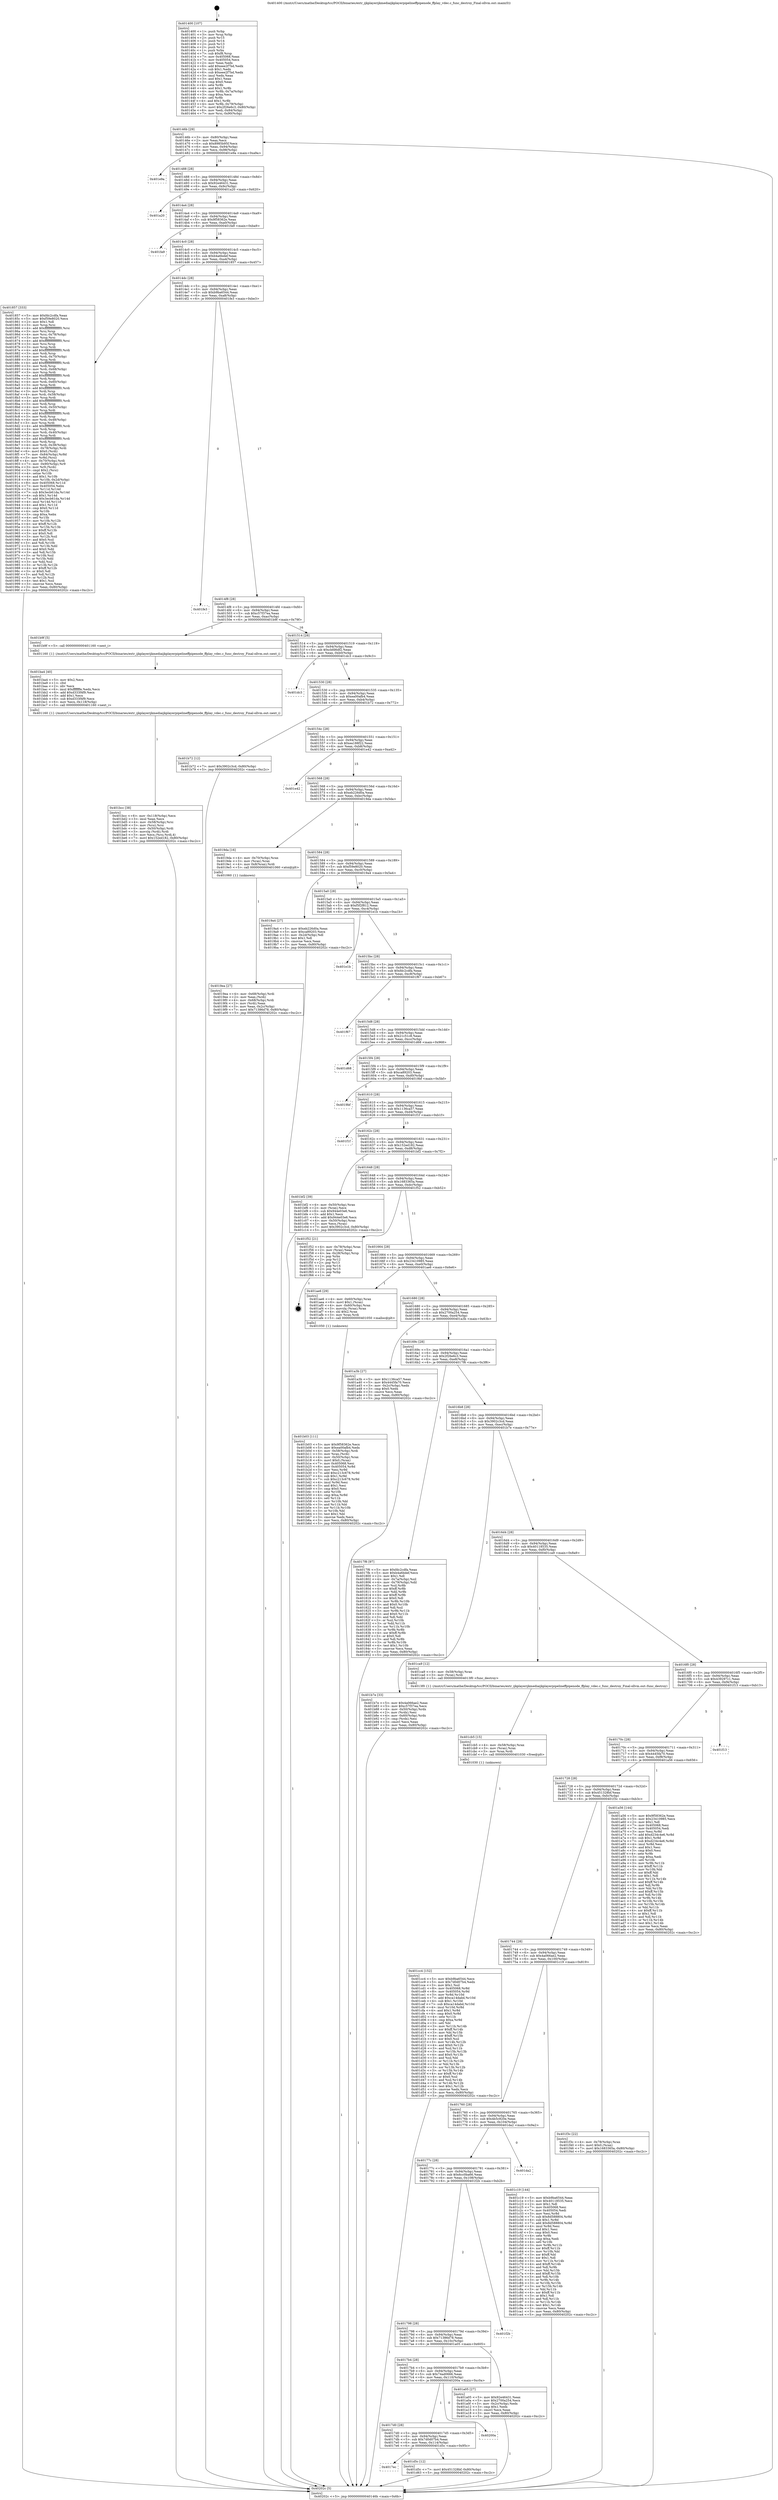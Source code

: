 digraph "0x401400" {
  label = "0x401400 (/mnt/c/Users/mathe/Desktop/tcc/POCII/binaries/extr_ijkplayerijkmediaijkplayerpipelineffpipenode_ffplay_vdec.c_func_destroy_Final-ollvm.out::main(0))"
  labelloc = "t"
  node[shape=record]

  Entry [label="",width=0.3,height=0.3,shape=circle,fillcolor=black,style=filled]
  "0x40146b" [label="{
     0x40146b [29]\l
     | [instrs]\l
     &nbsp;&nbsp;0x40146b \<+3\>: mov -0x80(%rbp),%eax\l
     &nbsp;&nbsp;0x40146e \<+2\>: mov %eax,%ecx\l
     &nbsp;&nbsp;0x401470 \<+6\>: sub $0x8985b95f,%ecx\l
     &nbsp;&nbsp;0x401476 \<+6\>: mov %eax,-0x94(%rbp)\l
     &nbsp;&nbsp;0x40147c \<+6\>: mov %ecx,-0x98(%rbp)\l
     &nbsp;&nbsp;0x401482 \<+6\>: je 0000000000401e9a \<main+0xa9a\>\l
  }"]
  "0x401e9a" [label="{
     0x401e9a\l
  }", style=dashed]
  "0x401488" [label="{
     0x401488 [28]\l
     | [instrs]\l
     &nbsp;&nbsp;0x401488 \<+5\>: jmp 000000000040148d \<main+0x8d\>\l
     &nbsp;&nbsp;0x40148d \<+6\>: mov -0x94(%rbp),%eax\l
     &nbsp;&nbsp;0x401493 \<+5\>: sub $0x92e46431,%eax\l
     &nbsp;&nbsp;0x401498 \<+6\>: mov %eax,-0x9c(%rbp)\l
     &nbsp;&nbsp;0x40149e \<+6\>: je 0000000000401a20 \<main+0x620\>\l
  }"]
  Exit [label="",width=0.3,height=0.3,shape=circle,fillcolor=black,style=filled,peripheries=2]
  "0x401a20" [label="{
     0x401a20\l
  }", style=dashed]
  "0x4014a4" [label="{
     0x4014a4 [28]\l
     | [instrs]\l
     &nbsp;&nbsp;0x4014a4 \<+5\>: jmp 00000000004014a9 \<main+0xa9\>\l
     &nbsp;&nbsp;0x4014a9 \<+6\>: mov -0x94(%rbp),%eax\l
     &nbsp;&nbsp;0x4014af \<+5\>: sub $0x9f58362e,%eax\l
     &nbsp;&nbsp;0x4014b4 \<+6\>: mov %eax,-0xa0(%rbp)\l
     &nbsp;&nbsp;0x4014ba \<+6\>: je 0000000000401fa9 \<main+0xba9\>\l
  }"]
  "0x4017ec" [label="{
     0x4017ec\l
  }", style=dashed]
  "0x401fa9" [label="{
     0x401fa9\l
  }", style=dashed]
  "0x4014c0" [label="{
     0x4014c0 [28]\l
     | [instrs]\l
     &nbsp;&nbsp;0x4014c0 \<+5\>: jmp 00000000004014c5 \<main+0xc5\>\l
     &nbsp;&nbsp;0x4014c5 \<+6\>: mov -0x94(%rbp),%eax\l
     &nbsp;&nbsp;0x4014cb \<+5\>: sub $0xb4a6bdef,%eax\l
     &nbsp;&nbsp;0x4014d0 \<+6\>: mov %eax,-0xa4(%rbp)\l
     &nbsp;&nbsp;0x4014d6 \<+6\>: je 0000000000401857 \<main+0x457\>\l
  }"]
  "0x401d5c" [label="{
     0x401d5c [12]\l
     | [instrs]\l
     &nbsp;&nbsp;0x401d5c \<+7\>: movl $0x451328bf,-0x80(%rbp)\l
     &nbsp;&nbsp;0x401d63 \<+5\>: jmp 000000000040202c \<main+0xc2c\>\l
  }"]
  "0x401857" [label="{
     0x401857 [333]\l
     | [instrs]\l
     &nbsp;&nbsp;0x401857 \<+5\>: mov $0xfdc2cdfa,%eax\l
     &nbsp;&nbsp;0x40185c \<+5\>: mov $0xf59e8020,%ecx\l
     &nbsp;&nbsp;0x401861 \<+2\>: mov $0x1,%dl\l
     &nbsp;&nbsp;0x401863 \<+3\>: mov %rsp,%rsi\l
     &nbsp;&nbsp;0x401866 \<+4\>: add $0xfffffffffffffff0,%rsi\l
     &nbsp;&nbsp;0x40186a \<+3\>: mov %rsi,%rsp\l
     &nbsp;&nbsp;0x40186d \<+4\>: mov %rsi,-0x78(%rbp)\l
     &nbsp;&nbsp;0x401871 \<+3\>: mov %rsp,%rsi\l
     &nbsp;&nbsp;0x401874 \<+4\>: add $0xfffffffffffffff0,%rsi\l
     &nbsp;&nbsp;0x401878 \<+3\>: mov %rsi,%rsp\l
     &nbsp;&nbsp;0x40187b \<+3\>: mov %rsp,%rdi\l
     &nbsp;&nbsp;0x40187e \<+4\>: add $0xfffffffffffffff0,%rdi\l
     &nbsp;&nbsp;0x401882 \<+3\>: mov %rdi,%rsp\l
     &nbsp;&nbsp;0x401885 \<+4\>: mov %rdi,-0x70(%rbp)\l
     &nbsp;&nbsp;0x401889 \<+3\>: mov %rsp,%rdi\l
     &nbsp;&nbsp;0x40188c \<+4\>: add $0xfffffffffffffff0,%rdi\l
     &nbsp;&nbsp;0x401890 \<+3\>: mov %rdi,%rsp\l
     &nbsp;&nbsp;0x401893 \<+4\>: mov %rdi,-0x68(%rbp)\l
     &nbsp;&nbsp;0x401897 \<+3\>: mov %rsp,%rdi\l
     &nbsp;&nbsp;0x40189a \<+4\>: add $0xfffffffffffffff0,%rdi\l
     &nbsp;&nbsp;0x40189e \<+3\>: mov %rdi,%rsp\l
     &nbsp;&nbsp;0x4018a1 \<+4\>: mov %rdi,-0x60(%rbp)\l
     &nbsp;&nbsp;0x4018a5 \<+3\>: mov %rsp,%rdi\l
     &nbsp;&nbsp;0x4018a8 \<+4\>: add $0xfffffffffffffff0,%rdi\l
     &nbsp;&nbsp;0x4018ac \<+3\>: mov %rdi,%rsp\l
     &nbsp;&nbsp;0x4018af \<+4\>: mov %rdi,-0x58(%rbp)\l
     &nbsp;&nbsp;0x4018b3 \<+3\>: mov %rsp,%rdi\l
     &nbsp;&nbsp;0x4018b6 \<+4\>: add $0xfffffffffffffff0,%rdi\l
     &nbsp;&nbsp;0x4018ba \<+3\>: mov %rdi,%rsp\l
     &nbsp;&nbsp;0x4018bd \<+4\>: mov %rdi,-0x50(%rbp)\l
     &nbsp;&nbsp;0x4018c1 \<+3\>: mov %rsp,%rdi\l
     &nbsp;&nbsp;0x4018c4 \<+4\>: add $0xfffffffffffffff0,%rdi\l
     &nbsp;&nbsp;0x4018c8 \<+3\>: mov %rdi,%rsp\l
     &nbsp;&nbsp;0x4018cb \<+4\>: mov %rdi,-0x48(%rbp)\l
     &nbsp;&nbsp;0x4018cf \<+3\>: mov %rsp,%rdi\l
     &nbsp;&nbsp;0x4018d2 \<+4\>: add $0xfffffffffffffff0,%rdi\l
     &nbsp;&nbsp;0x4018d6 \<+3\>: mov %rdi,%rsp\l
     &nbsp;&nbsp;0x4018d9 \<+4\>: mov %rdi,-0x40(%rbp)\l
     &nbsp;&nbsp;0x4018dd \<+3\>: mov %rsp,%rdi\l
     &nbsp;&nbsp;0x4018e0 \<+4\>: add $0xfffffffffffffff0,%rdi\l
     &nbsp;&nbsp;0x4018e4 \<+3\>: mov %rdi,%rsp\l
     &nbsp;&nbsp;0x4018e7 \<+4\>: mov %rdi,-0x38(%rbp)\l
     &nbsp;&nbsp;0x4018eb \<+4\>: mov -0x78(%rbp),%rdi\l
     &nbsp;&nbsp;0x4018ef \<+6\>: movl $0x0,(%rdi)\l
     &nbsp;&nbsp;0x4018f5 \<+7\>: mov -0x84(%rbp),%r8d\l
     &nbsp;&nbsp;0x4018fc \<+3\>: mov %r8d,(%rsi)\l
     &nbsp;&nbsp;0x4018ff \<+4\>: mov -0x70(%rbp),%rdi\l
     &nbsp;&nbsp;0x401903 \<+7\>: mov -0x90(%rbp),%r9\l
     &nbsp;&nbsp;0x40190a \<+3\>: mov %r9,(%rdi)\l
     &nbsp;&nbsp;0x40190d \<+3\>: cmpl $0x2,(%rsi)\l
     &nbsp;&nbsp;0x401910 \<+4\>: setne %r10b\l
     &nbsp;&nbsp;0x401914 \<+4\>: and $0x1,%r10b\l
     &nbsp;&nbsp;0x401918 \<+4\>: mov %r10b,-0x2d(%rbp)\l
     &nbsp;&nbsp;0x40191c \<+8\>: mov 0x405068,%r11d\l
     &nbsp;&nbsp;0x401924 \<+7\>: mov 0x405054,%ebx\l
     &nbsp;&nbsp;0x40192b \<+3\>: mov %r11d,%r14d\l
     &nbsp;&nbsp;0x40192e \<+7\>: sub $0x3ecb61da,%r14d\l
     &nbsp;&nbsp;0x401935 \<+4\>: sub $0x1,%r14d\l
     &nbsp;&nbsp;0x401939 \<+7\>: add $0x3ecb61da,%r14d\l
     &nbsp;&nbsp;0x401940 \<+4\>: imul %r14d,%r11d\l
     &nbsp;&nbsp;0x401944 \<+4\>: and $0x1,%r11d\l
     &nbsp;&nbsp;0x401948 \<+4\>: cmp $0x0,%r11d\l
     &nbsp;&nbsp;0x40194c \<+4\>: sete %r10b\l
     &nbsp;&nbsp;0x401950 \<+3\>: cmp $0xa,%ebx\l
     &nbsp;&nbsp;0x401953 \<+4\>: setl %r15b\l
     &nbsp;&nbsp;0x401957 \<+3\>: mov %r10b,%r12b\l
     &nbsp;&nbsp;0x40195a \<+4\>: xor $0xff,%r12b\l
     &nbsp;&nbsp;0x40195e \<+3\>: mov %r15b,%r13b\l
     &nbsp;&nbsp;0x401961 \<+4\>: xor $0xff,%r13b\l
     &nbsp;&nbsp;0x401965 \<+3\>: xor $0x0,%dl\l
     &nbsp;&nbsp;0x401968 \<+3\>: mov %r12b,%sil\l
     &nbsp;&nbsp;0x40196b \<+4\>: and $0x0,%sil\l
     &nbsp;&nbsp;0x40196f \<+3\>: and %dl,%r10b\l
     &nbsp;&nbsp;0x401972 \<+3\>: mov %r13b,%dil\l
     &nbsp;&nbsp;0x401975 \<+4\>: and $0x0,%dil\l
     &nbsp;&nbsp;0x401979 \<+3\>: and %dl,%r15b\l
     &nbsp;&nbsp;0x40197c \<+3\>: or %r10b,%sil\l
     &nbsp;&nbsp;0x40197f \<+3\>: or %r15b,%dil\l
     &nbsp;&nbsp;0x401982 \<+3\>: xor %dil,%sil\l
     &nbsp;&nbsp;0x401985 \<+3\>: or %r13b,%r12b\l
     &nbsp;&nbsp;0x401988 \<+4\>: xor $0xff,%r12b\l
     &nbsp;&nbsp;0x40198c \<+3\>: or $0x0,%dl\l
     &nbsp;&nbsp;0x40198f \<+3\>: and %dl,%r12b\l
     &nbsp;&nbsp;0x401992 \<+3\>: or %r12b,%sil\l
     &nbsp;&nbsp;0x401995 \<+4\>: test $0x1,%sil\l
     &nbsp;&nbsp;0x401999 \<+3\>: cmovne %ecx,%eax\l
     &nbsp;&nbsp;0x40199c \<+3\>: mov %eax,-0x80(%rbp)\l
     &nbsp;&nbsp;0x40199f \<+5\>: jmp 000000000040202c \<main+0xc2c\>\l
  }"]
  "0x4014dc" [label="{
     0x4014dc [28]\l
     | [instrs]\l
     &nbsp;&nbsp;0x4014dc \<+5\>: jmp 00000000004014e1 \<main+0xe1\>\l
     &nbsp;&nbsp;0x4014e1 \<+6\>: mov -0x94(%rbp),%eax\l
     &nbsp;&nbsp;0x4014e7 \<+5\>: sub $0xb9ba6544,%eax\l
     &nbsp;&nbsp;0x4014ec \<+6\>: mov %eax,-0xa8(%rbp)\l
     &nbsp;&nbsp;0x4014f2 \<+6\>: je 0000000000401fe3 \<main+0xbe3\>\l
  }"]
  "0x4017d0" [label="{
     0x4017d0 [28]\l
     | [instrs]\l
     &nbsp;&nbsp;0x4017d0 \<+5\>: jmp 00000000004017d5 \<main+0x3d5\>\l
     &nbsp;&nbsp;0x4017d5 \<+6\>: mov -0x94(%rbp),%eax\l
     &nbsp;&nbsp;0x4017db \<+5\>: sub $0x7d0d07b4,%eax\l
     &nbsp;&nbsp;0x4017e0 \<+6\>: mov %eax,-0x114(%rbp)\l
     &nbsp;&nbsp;0x4017e6 \<+6\>: je 0000000000401d5c \<main+0x95c\>\l
  }"]
  "0x401fe3" [label="{
     0x401fe3\l
  }", style=dashed]
  "0x4014f8" [label="{
     0x4014f8 [28]\l
     | [instrs]\l
     &nbsp;&nbsp;0x4014f8 \<+5\>: jmp 00000000004014fd \<main+0xfd\>\l
     &nbsp;&nbsp;0x4014fd \<+6\>: mov -0x94(%rbp),%eax\l
     &nbsp;&nbsp;0x401503 \<+5\>: sub $0xc57f37ea,%eax\l
     &nbsp;&nbsp;0x401508 \<+6\>: mov %eax,-0xac(%rbp)\l
     &nbsp;&nbsp;0x40150e \<+6\>: je 0000000000401b9f \<main+0x79f\>\l
  }"]
  "0x40200a" [label="{
     0x40200a\l
  }", style=dashed]
  "0x401b9f" [label="{
     0x401b9f [5]\l
     | [instrs]\l
     &nbsp;&nbsp;0x401b9f \<+5\>: call 0000000000401160 \<next_i\>\l
     | [calls]\l
     &nbsp;&nbsp;0x401160 \{1\} (/mnt/c/Users/mathe/Desktop/tcc/POCII/binaries/extr_ijkplayerijkmediaijkplayerpipelineffpipenode_ffplay_vdec.c_func_destroy_Final-ollvm.out::next_i)\l
  }"]
  "0x401514" [label="{
     0x401514 [28]\l
     | [instrs]\l
     &nbsp;&nbsp;0x401514 \<+5\>: jmp 0000000000401519 \<main+0x119\>\l
     &nbsp;&nbsp;0x401519 \<+6\>: mov -0x94(%rbp),%eax\l
     &nbsp;&nbsp;0x40151f \<+5\>: sub $0xcbfd6df2,%eax\l
     &nbsp;&nbsp;0x401524 \<+6\>: mov %eax,-0xb0(%rbp)\l
     &nbsp;&nbsp;0x40152a \<+6\>: je 0000000000401dc3 \<main+0x9c3\>\l
  }"]
  "0x401cc4" [label="{
     0x401cc4 [152]\l
     | [instrs]\l
     &nbsp;&nbsp;0x401cc4 \<+5\>: mov $0xb9ba6544,%ecx\l
     &nbsp;&nbsp;0x401cc9 \<+5\>: mov $0x7d0d07b4,%edx\l
     &nbsp;&nbsp;0x401cce \<+3\>: mov $0x1,%sil\l
     &nbsp;&nbsp;0x401cd1 \<+8\>: mov 0x405068,%r8d\l
     &nbsp;&nbsp;0x401cd9 \<+8\>: mov 0x405054,%r9d\l
     &nbsp;&nbsp;0x401ce1 \<+3\>: mov %r8d,%r10d\l
     &nbsp;&nbsp;0x401ce4 \<+7\>: add $0xca14dabd,%r10d\l
     &nbsp;&nbsp;0x401ceb \<+4\>: sub $0x1,%r10d\l
     &nbsp;&nbsp;0x401cef \<+7\>: sub $0xca14dabd,%r10d\l
     &nbsp;&nbsp;0x401cf6 \<+4\>: imul %r10d,%r8d\l
     &nbsp;&nbsp;0x401cfa \<+4\>: and $0x1,%r8d\l
     &nbsp;&nbsp;0x401cfe \<+4\>: cmp $0x0,%r8d\l
     &nbsp;&nbsp;0x401d02 \<+4\>: sete %r11b\l
     &nbsp;&nbsp;0x401d06 \<+4\>: cmp $0xa,%r9d\l
     &nbsp;&nbsp;0x401d0a \<+3\>: setl %bl\l
     &nbsp;&nbsp;0x401d0d \<+3\>: mov %r11b,%r14b\l
     &nbsp;&nbsp;0x401d10 \<+4\>: xor $0xff,%r14b\l
     &nbsp;&nbsp;0x401d14 \<+3\>: mov %bl,%r15b\l
     &nbsp;&nbsp;0x401d17 \<+4\>: xor $0xff,%r15b\l
     &nbsp;&nbsp;0x401d1b \<+4\>: xor $0x0,%sil\l
     &nbsp;&nbsp;0x401d1f \<+3\>: mov %r14b,%r12b\l
     &nbsp;&nbsp;0x401d22 \<+4\>: and $0x0,%r12b\l
     &nbsp;&nbsp;0x401d26 \<+3\>: and %sil,%r11b\l
     &nbsp;&nbsp;0x401d29 \<+3\>: mov %r15b,%r13b\l
     &nbsp;&nbsp;0x401d2c \<+4\>: and $0x0,%r13b\l
     &nbsp;&nbsp;0x401d30 \<+3\>: and %sil,%bl\l
     &nbsp;&nbsp;0x401d33 \<+3\>: or %r11b,%r12b\l
     &nbsp;&nbsp;0x401d36 \<+3\>: or %bl,%r13b\l
     &nbsp;&nbsp;0x401d39 \<+3\>: xor %r13b,%r12b\l
     &nbsp;&nbsp;0x401d3c \<+3\>: or %r15b,%r14b\l
     &nbsp;&nbsp;0x401d3f \<+4\>: xor $0xff,%r14b\l
     &nbsp;&nbsp;0x401d43 \<+4\>: or $0x0,%sil\l
     &nbsp;&nbsp;0x401d47 \<+3\>: and %sil,%r14b\l
     &nbsp;&nbsp;0x401d4a \<+3\>: or %r14b,%r12b\l
     &nbsp;&nbsp;0x401d4d \<+4\>: test $0x1,%r12b\l
     &nbsp;&nbsp;0x401d51 \<+3\>: cmovne %edx,%ecx\l
     &nbsp;&nbsp;0x401d54 \<+3\>: mov %ecx,-0x80(%rbp)\l
     &nbsp;&nbsp;0x401d57 \<+5\>: jmp 000000000040202c \<main+0xc2c\>\l
  }"]
  "0x401dc3" [label="{
     0x401dc3\l
  }", style=dashed]
  "0x401530" [label="{
     0x401530 [28]\l
     | [instrs]\l
     &nbsp;&nbsp;0x401530 \<+5\>: jmp 0000000000401535 \<main+0x135\>\l
     &nbsp;&nbsp;0x401535 \<+6\>: mov -0x94(%rbp),%eax\l
     &nbsp;&nbsp;0x40153b \<+5\>: sub $0xea00afb4,%eax\l
     &nbsp;&nbsp;0x401540 \<+6\>: mov %eax,-0xb4(%rbp)\l
     &nbsp;&nbsp;0x401546 \<+6\>: je 0000000000401b72 \<main+0x772\>\l
  }"]
  "0x401cb5" [label="{
     0x401cb5 [15]\l
     | [instrs]\l
     &nbsp;&nbsp;0x401cb5 \<+4\>: mov -0x58(%rbp),%rax\l
     &nbsp;&nbsp;0x401cb9 \<+3\>: mov (%rax),%rax\l
     &nbsp;&nbsp;0x401cbc \<+3\>: mov %rax,%rdi\l
     &nbsp;&nbsp;0x401cbf \<+5\>: call 0000000000401030 \<free@plt\>\l
     | [calls]\l
     &nbsp;&nbsp;0x401030 \{1\} (unknown)\l
  }"]
  "0x401b72" [label="{
     0x401b72 [12]\l
     | [instrs]\l
     &nbsp;&nbsp;0x401b72 \<+7\>: movl $0x3902c3cd,-0x80(%rbp)\l
     &nbsp;&nbsp;0x401b79 \<+5\>: jmp 000000000040202c \<main+0xc2c\>\l
  }"]
  "0x40154c" [label="{
     0x40154c [28]\l
     | [instrs]\l
     &nbsp;&nbsp;0x40154c \<+5\>: jmp 0000000000401551 \<main+0x151\>\l
     &nbsp;&nbsp;0x401551 \<+6\>: mov -0x94(%rbp),%eax\l
     &nbsp;&nbsp;0x401557 \<+5\>: sub $0xea188f22,%eax\l
     &nbsp;&nbsp;0x40155c \<+6\>: mov %eax,-0xb8(%rbp)\l
     &nbsp;&nbsp;0x401562 \<+6\>: je 0000000000401e42 \<main+0xa42\>\l
  }"]
  "0x401bcc" [label="{
     0x401bcc [38]\l
     | [instrs]\l
     &nbsp;&nbsp;0x401bcc \<+6\>: mov -0x118(%rbp),%ecx\l
     &nbsp;&nbsp;0x401bd2 \<+3\>: imul %eax,%ecx\l
     &nbsp;&nbsp;0x401bd5 \<+4\>: mov -0x58(%rbp),%rsi\l
     &nbsp;&nbsp;0x401bd9 \<+3\>: mov (%rsi),%rsi\l
     &nbsp;&nbsp;0x401bdc \<+4\>: mov -0x50(%rbp),%rdi\l
     &nbsp;&nbsp;0x401be0 \<+3\>: movslq (%rdi),%rdi\l
     &nbsp;&nbsp;0x401be3 \<+3\>: mov %ecx,(%rsi,%rdi,4)\l
     &nbsp;&nbsp;0x401be6 \<+7\>: movl $0x152ed182,-0x80(%rbp)\l
     &nbsp;&nbsp;0x401bed \<+5\>: jmp 000000000040202c \<main+0xc2c\>\l
  }"]
  "0x401e42" [label="{
     0x401e42\l
  }", style=dashed]
  "0x401568" [label="{
     0x401568 [28]\l
     | [instrs]\l
     &nbsp;&nbsp;0x401568 \<+5\>: jmp 000000000040156d \<main+0x16d\>\l
     &nbsp;&nbsp;0x40156d \<+6\>: mov -0x94(%rbp),%eax\l
     &nbsp;&nbsp;0x401573 \<+5\>: sub $0xeb226d0a,%eax\l
     &nbsp;&nbsp;0x401578 \<+6\>: mov %eax,-0xbc(%rbp)\l
     &nbsp;&nbsp;0x40157e \<+6\>: je 00000000004019da \<main+0x5da\>\l
  }"]
  "0x401ba4" [label="{
     0x401ba4 [40]\l
     | [instrs]\l
     &nbsp;&nbsp;0x401ba4 \<+5\>: mov $0x2,%ecx\l
     &nbsp;&nbsp;0x401ba9 \<+1\>: cltd\l
     &nbsp;&nbsp;0x401baa \<+2\>: idiv %ecx\l
     &nbsp;&nbsp;0x401bac \<+6\>: imul $0xfffffffe,%edx,%ecx\l
     &nbsp;&nbsp;0x401bb2 \<+6\>: add $0xd333f4f9,%ecx\l
     &nbsp;&nbsp;0x401bb8 \<+3\>: add $0x1,%ecx\l
     &nbsp;&nbsp;0x401bbb \<+6\>: sub $0xd333f4f9,%ecx\l
     &nbsp;&nbsp;0x401bc1 \<+6\>: mov %ecx,-0x118(%rbp)\l
     &nbsp;&nbsp;0x401bc7 \<+5\>: call 0000000000401160 \<next_i\>\l
     | [calls]\l
     &nbsp;&nbsp;0x401160 \{1\} (/mnt/c/Users/mathe/Desktop/tcc/POCII/binaries/extr_ijkplayerijkmediaijkplayerpipelineffpipenode_ffplay_vdec.c_func_destroy_Final-ollvm.out::next_i)\l
  }"]
  "0x4019da" [label="{
     0x4019da [16]\l
     | [instrs]\l
     &nbsp;&nbsp;0x4019da \<+4\>: mov -0x70(%rbp),%rax\l
     &nbsp;&nbsp;0x4019de \<+3\>: mov (%rax),%rax\l
     &nbsp;&nbsp;0x4019e1 \<+4\>: mov 0x8(%rax),%rdi\l
     &nbsp;&nbsp;0x4019e5 \<+5\>: call 0000000000401060 \<atoi@plt\>\l
     | [calls]\l
     &nbsp;&nbsp;0x401060 \{1\} (unknown)\l
  }"]
  "0x401584" [label="{
     0x401584 [28]\l
     | [instrs]\l
     &nbsp;&nbsp;0x401584 \<+5\>: jmp 0000000000401589 \<main+0x189\>\l
     &nbsp;&nbsp;0x401589 \<+6\>: mov -0x94(%rbp),%eax\l
     &nbsp;&nbsp;0x40158f \<+5\>: sub $0xf59e8020,%eax\l
     &nbsp;&nbsp;0x401594 \<+6\>: mov %eax,-0xc0(%rbp)\l
     &nbsp;&nbsp;0x40159a \<+6\>: je 00000000004019a4 \<main+0x5a4\>\l
  }"]
  "0x401b03" [label="{
     0x401b03 [111]\l
     | [instrs]\l
     &nbsp;&nbsp;0x401b03 \<+5\>: mov $0x9f58362e,%ecx\l
     &nbsp;&nbsp;0x401b08 \<+5\>: mov $0xea00afb4,%edx\l
     &nbsp;&nbsp;0x401b0d \<+4\>: mov -0x58(%rbp),%rdi\l
     &nbsp;&nbsp;0x401b11 \<+3\>: mov %rax,(%rdi)\l
     &nbsp;&nbsp;0x401b14 \<+4\>: mov -0x50(%rbp),%rax\l
     &nbsp;&nbsp;0x401b18 \<+6\>: movl $0x0,(%rax)\l
     &nbsp;&nbsp;0x401b1e \<+7\>: mov 0x405068,%esi\l
     &nbsp;&nbsp;0x401b25 \<+8\>: mov 0x405054,%r8d\l
     &nbsp;&nbsp;0x401b2d \<+3\>: mov %esi,%r9d\l
     &nbsp;&nbsp;0x401b30 \<+7\>: add $0xc213c678,%r9d\l
     &nbsp;&nbsp;0x401b37 \<+4\>: sub $0x1,%r9d\l
     &nbsp;&nbsp;0x401b3b \<+7\>: sub $0xc213c678,%r9d\l
     &nbsp;&nbsp;0x401b42 \<+4\>: imul %r9d,%esi\l
     &nbsp;&nbsp;0x401b46 \<+3\>: and $0x1,%esi\l
     &nbsp;&nbsp;0x401b49 \<+3\>: cmp $0x0,%esi\l
     &nbsp;&nbsp;0x401b4c \<+4\>: sete %r10b\l
     &nbsp;&nbsp;0x401b50 \<+4\>: cmp $0xa,%r8d\l
     &nbsp;&nbsp;0x401b54 \<+4\>: setl %r11b\l
     &nbsp;&nbsp;0x401b58 \<+3\>: mov %r10b,%bl\l
     &nbsp;&nbsp;0x401b5b \<+3\>: and %r11b,%bl\l
     &nbsp;&nbsp;0x401b5e \<+3\>: xor %r11b,%r10b\l
     &nbsp;&nbsp;0x401b61 \<+3\>: or %r10b,%bl\l
     &nbsp;&nbsp;0x401b64 \<+3\>: test $0x1,%bl\l
     &nbsp;&nbsp;0x401b67 \<+3\>: cmovne %edx,%ecx\l
     &nbsp;&nbsp;0x401b6a \<+3\>: mov %ecx,-0x80(%rbp)\l
     &nbsp;&nbsp;0x401b6d \<+5\>: jmp 000000000040202c \<main+0xc2c\>\l
  }"]
  "0x4019a4" [label="{
     0x4019a4 [27]\l
     | [instrs]\l
     &nbsp;&nbsp;0x4019a4 \<+5\>: mov $0xeb226d0a,%eax\l
     &nbsp;&nbsp;0x4019a9 \<+5\>: mov $0xca89203,%ecx\l
     &nbsp;&nbsp;0x4019ae \<+3\>: mov -0x2d(%rbp),%dl\l
     &nbsp;&nbsp;0x4019b1 \<+3\>: test $0x1,%dl\l
     &nbsp;&nbsp;0x4019b4 \<+3\>: cmovne %ecx,%eax\l
     &nbsp;&nbsp;0x4019b7 \<+3\>: mov %eax,-0x80(%rbp)\l
     &nbsp;&nbsp;0x4019ba \<+5\>: jmp 000000000040202c \<main+0xc2c\>\l
  }"]
  "0x4015a0" [label="{
     0x4015a0 [28]\l
     | [instrs]\l
     &nbsp;&nbsp;0x4015a0 \<+5\>: jmp 00000000004015a5 \<main+0x1a5\>\l
     &nbsp;&nbsp;0x4015a5 \<+6\>: mov -0x94(%rbp),%eax\l
     &nbsp;&nbsp;0x4015ab \<+5\>: sub $0xf5f2f812,%eax\l
     &nbsp;&nbsp;0x4015b0 \<+6\>: mov %eax,-0xc4(%rbp)\l
     &nbsp;&nbsp;0x4015b6 \<+6\>: je 0000000000401e1b \<main+0xa1b\>\l
  }"]
  "0x4017b4" [label="{
     0x4017b4 [28]\l
     | [instrs]\l
     &nbsp;&nbsp;0x4017b4 \<+5\>: jmp 00000000004017b9 \<main+0x3b9\>\l
     &nbsp;&nbsp;0x4017b9 \<+6\>: mov -0x94(%rbp),%eax\l
     &nbsp;&nbsp;0x4017bf \<+5\>: sub $0x74ad0666,%eax\l
     &nbsp;&nbsp;0x4017c4 \<+6\>: mov %eax,-0x110(%rbp)\l
     &nbsp;&nbsp;0x4017ca \<+6\>: je 000000000040200a \<main+0xc0a\>\l
  }"]
  "0x401e1b" [label="{
     0x401e1b\l
  }", style=dashed]
  "0x4015bc" [label="{
     0x4015bc [28]\l
     | [instrs]\l
     &nbsp;&nbsp;0x4015bc \<+5\>: jmp 00000000004015c1 \<main+0x1c1\>\l
     &nbsp;&nbsp;0x4015c1 \<+6\>: mov -0x94(%rbp),%eax\l
     &nbsp;&nbsp;0x4015c7 \<+5\>: sub $0xfdc2cdfa,%eax\l
     &nbsp;&nbsp;0x4015cc \<+6\>: mov %eax,-0xc8(%rbp)\l
     &nbsp;&nbsp;0x4015d2 \<+6\>: je 0000000000401f67 \<main+0xb67\>\l
  }"]
  "0x401a05" [label="{
     0x401a05 [27]\l
     | [instrs]\l
     &nbsp;&nbsp;0x401a05 \<+5\>: mov $0x92e46431,%eax\l
     &nbsp;&nbsp;0x401a0a \<+5\>: mov $0x2700a254,%ecx\l
     &nbsp;&nbsp;0x401a0f \<+3\>: mov -0x2c(%rbp),%edx\l
     &nbsp;&nbsp;0x401a12 \<+3\>: cmp $0x1,%edx\l
     &nbsp;&nbsp;0x401a15 \<+3\>: cmovl %ecx,%eax\l
     &nbsp;&nbsp;0x401a18 \<+3\>: mov %eax,-0x80(%rbp)\l
     &nbsp;&nbsp;0x401a1b \<+5\>: jmp 000000000040202c \<main+0xc2c\>\l
  }"]
  "0x401f67" [label="{
     0x401f67\l
  }", style=dashed]
  "0x4015d8" [label="{
     0x4015d8 [28]\l
     | [instrs]\l
     &nbsp;&nbsp;0x4015d8 \<+5\>: jmp 00000000004015dd \<main+0x1dd\>\l
     &nbsp;&nbsp;0x4015dd \<+6\>: mov -0x94(%rbp),%eax\l
     &nbsp;&nbsp;0x4015e3 \<+5\>: sub $0x21c51c8,%eax\l
     &nbsp;&nbsp;0x4015e8 \<+6\>: mov %eax,-0xcc(%rbp)\l
     &nbsp;&nbsp;0x4015ee \<+6\>: je 0000000000401d68 \<main+0x968\>\l
  }"]
  "0x401798" [label="{
     0x401798 [28]\l
     | [instrs]\l
     &nbsp;&nbsp;0x401798 \<+5\>: jmp 000000000040179d \<main+0x39d\>\l
     &nbsp;&nbsp;0x40179d \<+6\>: mov -0x94(%rbp),%eax\l
     &nbsp;&nbsp;0x4017a3 \<+5\>: sub $0x71386d78,%eax\l
     &nbsp;&nbsp;0x4017a8 \<+6\>: mov %eax,-0x10c(%rbp)\l
     &nbsp;&nbsp;0x4017ae \<+6\>: je 0000000000401a05 \<main+0x605\>\l
  }"]
  "0x401d68" [label="{
     0x401d68\l
  }", style=dashed]
  "0x4015f4" [label="{
     0x4015f4 [28]\l
     | [instrs]\l
     &nbsp;&nbsp;0x4015f4 \<+5\>: jmp 00000000004015f9 \<main+0x1f9\>\l
     &nbsp;&nbsp;0x4015f9 \<+6\>: mov -0x94(%rbp),%eax\l
     &nbsp;&nbsp;0x4015ff \<+5\>: sub $0xca89203,%eax\l
     &nbsp;&nbsp;0x401604 \<+6\>: mov %eax,-0xd0(%rbp)\l
     &nbsp;&nbsp;0x40160a \<+6\>: je 00000000004019bf \<main+0x5bf\>\l
  }"]
  "0x401f2b" [label="{
     0x401f2b\l
  }", style=dashed]
  "0x4019bf" [label="{
     0x4019bf\l
  }", style=dashed]
  "0x401610" [label="{
     0x401610 [28]\l
     | [instrs]\l
     &nbsp;&nbsp;0x401610 \<+5\>: jmp 0000000000401615 \<main+0x215\>\l
     &nbsp;&nbsp;0x401615 \<+6\>: mov -0x94(%rbp),%eax\l
     &nbsp;&nbsp;0x40161b \<+5\>: sub $0x1136ca57,%eax\l
     &nbsp;&nbsp;0x401620 \<+6\>: mov %eax,-0xd4(%rbp)\l
     &nbsp;&nbsp;0x401626 \<+6\>: je 0000000000401f1f \<main+0xb1f\>\l
  }"]
  "0x40177c" [label="{
     0x40177c [28]\l
     | [instrs]\l
     &nbsp;&nbsp;0x40177c \<+5\>: jmp 0000000000401781 \<main+0x381\>\l
     &nbsp;&nbsp;0x401781 \<+6\>: mov -0x94(%rbp),%eax\l
     &nbsp;&nbsp;0x401787 \<+5\>: sub $0x6cc0ba66,%eax\l
     &nbsp;&nbsp;0x40178c \<+6\>: mov %eax,-0x108(%rbp)\l
     &nbsp;&nbsp;0x401792 \<+6\>: je 0000000000401f2b \<main+0xb2b\>\l
  }"]
  "0x401f1f" [label="{
     0x401f1f\l
  }", style=dashed]
  "0x40162c" [label="{
     0x40162c [28]\l
     | [instrs]\l
     &nbsp;&nbsp;0x40162c \<+5\>: jmp 0000000000401631 \<main+0x231\>\l
     &nbsp;&nbsp;0x401631 \<+6\>: mov -0x94(%rbp),%eax\l
     &nbsp;&nbsp;0x401637 \<+5\>: sub $0x152ed182,%eax\l
     &nbsp;&nbsp;0x40163c \<+6\>: mov %eax,-0xd8(%rbp)\l
     &nbsp;&nbsp;0x401642 \<+6\>: je 0000000000401bf2 \<main+0x7f2\>\l
  }"]
  "0x401da2" [label="{
     0x401da2\l
  }", style=dashed]
  "0x401bf2" [label="{
     0x401bf2 [39]\l
     | [instrs]\l
     &nbsp;&nbsp;0x401bf2 \<+4\>: mov -0x50(%rbp),%rax\l
     &nbsp;&nbsp;0x401bf6 \<+2\>: mov (%rax),%ecx\l
     &nbsp;&nbsp;0x401bf8 \<+6\>: sub $0x944e03e6,%ecx\l
     &nbsp;&nbsp;0x401bfe \<+3\>: add $0x1,%ecx\l
     &nbsp;&nbsp;0x401c01 \<+6\>: add $0x944e03e6,%ecx\l
     &nbsp;&nbsp;0x401c07 \<+4\>: mov -0x50(%rbp),%rax\l
     &nbsp;&nbsp;0x401c0b \<+2\>: mov %ecx,(%rax)\l
     &nbsp;&nbsp;0x401c0d \<+7\>: movl $0x3902c3cd,-0x80(%rbp)\l
     &nbsp;&nbsp;0x401c14 \<+5\>: jmp 000000000040202c \<main+0xc2c\>\l
  }"]
  "0x401648" [label="{
     0x401648 [28]\l
     | [instrs]\l
     &nbsp;&nbsp;0x401648 \<+5\>: jmp 000000000040164d \<main+0x24d\>\l
     &nbsp;&nbsp;0x40164d \<+6\>: mov -0x94(%rbp),%eax\l
     &nbsp;&nbsp;0x401653 \<+5\>: sub $0x1683365a,%eax\l
     &nbsp;&nbsp;0x401658 \<+6\>: mov %eax,-0xdc(%rbp)\l
     &nbsp;&nbsp;0x40165e \<+6\>: je 0000000000401f52 \<main+0xb52\>\l
  }"]
  "0x401760" [label="{
     0x401760 [28]\l
     | [instrs]\l
     &nbsp;&nbsp;0x401760 \<+5\>: jmp 0000000000401765 \<main+0x365\>\l
     &nbsp;&nbsp;0x401765 \<+6\>: mov -0x94(%rbp),%eax\l
     &nbsp;&nbsp;0x40176b \<+5\>: sub $0x4b5c920e,%eax\l
     &nbsp;&nbsp;0x401770 \<+6\>: mov %eax,-0x104(%rbp)\l
     &nbsp;&nbsp;0x401776 \<+6\>: je 0000000000401da2 \<main+0x9a2\>\l
  }"]
  "0x401f52" [label="{
     0x401f52 [21]\l
     | [instrs]\l
     &nbsp;&nbsp;0x401f52 \<+4\>: mov -0x78(%rbp),%rax\l
     &nbsp;&nbsp;0x401f56 \<+2\>: mov (%rax),%eax\l
     &nbsp;&nbsp;0x401f58 \<+4\>: lea -0x28(%rbp),%rsp\l
     &nbsp;&nbsp;0x401f5c \<+1\>: pop %rbx\l
     &nbsp;&nbsp;0x401f5d \<+2\>: pop %r12\l
     &nbsp;&nbsp;0x401f5f \<+2\>: pop %r13\l
     &nbsp;&nbsp;0x401f61 \<+2\>: pop %r14\l
     &nbsp;&nbsp;0x401f63 \<+2\>: pop %r15\l
     &nbsp;&nbsp;0x401f65 \<+1\>: pop %rbp\l
     &nbsp;&nbsp;0x401f66 \<+1\>: ret\l
  }"]
  "0x401664" [label="{
     0x401664 [28]\l
     | [instrs]\l
     &nbsp;&nbsp;0x401664 \<+5\>: jmp 0000000000401669 \<main+0x269\>\l
     &nbsp;&nbsp;0x401669 \<+6\>: mov -0x94(%rbp),%eax\l
     &nbsp;&nbsp;0x40166f \<+5\>: sub $0x23410985,%eax\l
     &nbsp;&nbsp;0x401674 \<+6\>: mov %eax,-0xe0(%rbp)\l
     &nbsp;&nbsp;0x40167a \<+6\>: je 0000000000401ae6 \<main+0x6e6\>\l
  }"]
  "0x401c19" [label="{
     0x401c19 [144]\l
     | [instrs]\l
     &nbsp;&nbsp;0x401c19 \<+5\>: mov $0xb9ba6544,%eax\l
     &nbsp;&nbsp;0x401c1e \<+5\>: mov $0x40118535,%ecx\l
     &nbsp;&nbsp;0x401c23 \<+2\>: mov $0x1,%dl\l
     &nbsp;&nbsp;0x401c25 \<+7\>: mov 0x405068,%esi\l
     &nbsp;&nbsp;0x401c2c \<+7\>: mov 0x405054,%edi\l
     &nbsp;&nbsp;0x401c33 \<+3\>: mov %esi,%r8d\l
     &nbsp;&nbsp;0x401c36 \<+7\>: sub $0x8d588804,%r8d\l
     &nbsp;&nbsp;0x401c3d \<+4\>: sub $0x1,%r8d\l
     &nbsp;&nbsp;0x401c41 \<+7\>: add $0x8d588804,%r8d\l
     &nbsp;&nbsp;0x401c48 \<+4\>: imul %r8d,%esi\l
     &nbsp;&nbsp;0x401c4c \<+3\>: and $0x1,%esi\l
     &nbsp;&nbsp;0x401c4f \<+3\>: cmp $0x0,%esi\l
     &nbsp;&nbsp;0x401c52 \<+4\>: sete %r9b\l
     &nbsp;&nbsp;0x401c56 \<+3\>: cmp $0xa,%edi\l
     &nbsp;&nbsp;0x401c59 \<+4\>: setl %r10b\l
     &nbsp;&nbsp;0x401c5d \<+3\>: mov %r9b,%r11b\l
     &nbsp;&nbsp;0x401c60 \<+4\>: xor $0xff,%r11b\l
     &nbsp;&nbsp;0x401c64 \<+3\>: mov %r10b,%bl\l
     &nbsp;&nbsp;0x401c67 \<+3\>: xor $0xff,%bl\l
     &nbsp;&nbsp;0x401c6a \<+3\>: xor $0x1,%dl\l
     &nbsp;&nbsp;0x401c6d \<+3\>: mov %r11b,%r14b\l
     &nbsp;&nbsp;0x401c70 \<+4\>: and $0xff,%r14b\l
     &nbsp;&nbsp;0x401c74 \<+3\>: and %dl,%r9b\l
     &nbsp;&nbsp;0x401c77 \<+3\>: mov %bl,%r15b\l
     &nbsp;&nbsp;0x401c7a \<+4\>: and $0xff,%r15b\l
     &nbsp;&nbsp;0x401c7e \<+3\>: and %dl,%r10b\l
     &nbsp;&nbsp;0x401c81 \<+3\>: or %r9b,%r14b\l
     &nbsp;&nbsp;0x401c84 \<+3\>: or %r10b,%r15b\l
     &nbsp;&nbsp;0x401c87 \<+3\>: xor %r15b,%r14b\l
     &nbsp;&nbsp;0x401c8a \<+3\>: or %bl,%r11b\l
     &nbsp;&nbsp;0x401c8d \<+4\>: xor $0xff,%r11b\l
     &nbsp;&nbsp;0x401c91 \<+3\>: or $0x1,%dl\l
     &nbsp;&nbsp;0x401c94 \<+3\>: and %dl,%r11b\l
     &nbsp;&nbsp;0x401c97 \<+3\>: or %r11b,%r14b\l
     &nbsp;&nbsp;0x401c9a \<+4\>: test $0x1,%r14b\l
     &nbsp;&nbsp;0x401c9e \<+3\>: cmovne %ecx,%eax\l
     &nbsp;&nbsp;0x401ca1 \<+3\>: mov %eax,-0x80(%rbp)\l
     &nbsp;&nbsp;0x401ca4 \<+5\>: jmp 000000000040202c \<main+0xc2c\>\l
  }"]
  "0x401ae6" [label="{
     0x401ae6 [29]\l
     | [instrs]\l
     &nbsp;&nbsp;0x401ae6 \<+4\>: mov -0x60(%rbp),%rax\l
     &nbsp;&nbsp;0x401aea \<+6\>: movl $0x1,(%rax)\l
     &nbsp;&nbsp;0x401af0 \<+4\>: mov -0x60(%rbp),%rax\l
     &nbsp;&nbsp;0x401af4 \<+3\>: movslq (%rax),%rax\l
     &nbsp;&nbsp;0x401af7 \<+4\>: shl $0x2,%rax\l
     &nbsp;&nbsp;0x401afb \<+3\>: mov %rax,%rdi\l
     &nbsp;&nbsp;0x401afe \<+5\>: call 0000000000401050 \<malloc@plt\>\l
     | [calls]\l
     &nbsp;&nbsp;0x401050 \{1\} (unknown)\l
  }"]
  "0x401680" [label="{
     0x401680 [28]\l
     | [instrs]\l
     &nbsp;&nbsp;0x401680 \<+5\>: jmp 0000000000401685 \<main+0x285\>\l
     &nbsp;&nbsp;0x401685 \<+6\>: mov -0x94(%rbp),%eax\l
     &nbsp;&nbsp;0x40168b \<+5\>: sub $0x2700a254,%eax\l
     &nbsp;&nbsp;0x401690 \<+6\>: mov %eax,-0xe4(%rbp)\l
     &nbsp;&nbsp;0x401696 \<+6\>: je 0000000000401a3b \<main+0x63b\>\l
  }"]
  "0x401744" [label="{
     0x401744 [28]\l
     | [instrs]\l
     &nbsp;&nbsp;0x401744 \<+5\>: jmp 0000000000401749 \<main+0x349\>\l
     &nbsp;&nbsp;0x401749 \<+6\>: mov -0x94(%rbp),%eax\l
     &nbsp;&nbsp;0x40174f \<+5\>: sub $0x4a066ae2,%eax\l
     &nbsp;&nbsp;0x401754 \<+6\>: mov %eax,-0x100(%rbp)\l
     &nbsp;&nbsp;0x40175a \<+6\>: je 0000000000401c19 \<main+0x819\>\l
  }"]
  "0x401a3b" [label="{
     0x401a3b [27]\l
     | [instrs]\l
     &nbsp;&nbsp;0x401a3b \<+5\>: mov $0x1136ca57,%eax\l
     &nbsp;&nbsp;0x401a40 \<+5\>: mov $0x4445fa70,%ecx\l
     &nbsp;&nbsp;0x401a45 \<+3\>: mov -0x2c(%rbp),%edx\l
     &nbsp;&nbsp;0x401a48 \<+3\>: cmp $0x0,%edx\l
     &nbsp;&nbsp;0x401a4b \<+3\>: cmove %ecx,%eax\l
     &nbsp;&nbsp;0x401a4e \<+3\>: mov %eax,-0x80(%rbp)\l
     &nbsp;&nbsp;0x401a51 \<+5\>: jmp 000000000040202c \<main+0xc2c\>\l
  }"]
  "0x40169c" [label="{
     0x40169c [28]\l
     | [instrs]\l
     &nbsp;&nbsp;0x40169c \<+5\>: jmp 00000000004016a1 \<main+0x2a1\>\l
     &nbsp;&nbsp;0x4016a1 \<+6\>: mov -0x94(%rbp),%eax\l
     &nbsp;&nbsp;0x4016a7 \<+5\>: sub $0x2f26e6c3,%eax\l
     &nbsp;&nbsp;0x4016ac \<+6\>: mov %eax,-0xe8(%rbp)\l
     &nbsp;&nbsp;0x4016b2 \<+6\>: je 00000000004017f6 \<main+0x3f6\>\l
  }"]
  "0x401f3c" [label="{
     0x401f3c [22]\l
     | [instrs]\l
     &nbsp;&nbsp;0x401f3c \<+4\>: mov -0x78(%rbp),%rax\l
     &nbsp;&nbsp;0x401f40 \<+6\>: movl $0x0,(%rax)\l
     &nbsp;&nbsp;0x401f46 \<+7\>: movl $0x1683365a,-0x80(%rbp)\l
     &nbsp;&nbsp;0x401f4d \<+5\>: jmp 000000000040202c \<main+0xc2c\>\l
  }"]
  "0x4017f6" [label="{
     0x4017f6 [97]\l
     | [instrs]\l
     &nbsp;&nbsp;0x4017f6 \<+5\>: mov $0xfdc2cdfa,%eax\l
     &nbsp;&nbsp;0x4017fb \<+5\>: mov $0xb4a6bdef,%ecx\l
     &nbsp;&nbsp;0x401800 \<+2\>: mov $0x1,%dl\l
     &nbsp;&nbsp;0x401802 \<+4\>: mov -0x7a(%rbp),%sil\l
     &nbsp;&nbsp;0x401806 \<+4\>: mov -0x79(%rbp),%dil\l
     &nbsp;&nbsp;0x40180a \<+3\>: mov %sil,%r8b\l
     &nbsp;&nbsp;0x40180d \<+4\>: xor $0xff,%r8b\l
     &nbsp;&nbsp;0x401811 \<+3\>: mov %dil,%r9b\l
     &nbsp;&nbsp;0x401814 \<+4\>: xor $0xff,%r9b\l
     &nbsp;&nbsp;0x401818 \<+3\>: xor $0x0,%dl\l
     &nbsp;&nbsp;0x40181b \<+3\>: mov %r8b,%r10b\l
     &nbsp;&nbsp;0x40181e \<+4\>: and $0x0,%r10b\l
     &nbsp;&nbsp;0x401822 \<+3\>: and %dl,%sil\l
     &nbsp;&nbsp;0x401825 \<+3\>: mov %r9b,%r11b\l
     &nbsp;&nbsp;0x401828 \<+4\>: and $0x0,%r11b\l
     &nbsp;&nbsp;0x40182c \<+3\>: and %dl,%dil\l
     &nbsp;&nbsp;0x40182f \<+3\>: or %sil,%r10b\l
     &nbsp;&nbsp;0x401832 \<+3\>: or %dil,%r11b\l
     &nbsp;&nbsp;0x401835 \<+3\>: xor %r11b,%r10b\l
     &nbsp;&nbsp;0x401838 \<+3\>: or %r9b,%r8b\l
     &nbsp;&nbsp;0x40183b \<+4\>: xor $0xff,%r8b\l
     &nbsp;&nbsp;0x40183f \<+3\>: or $0x0,%dl\l
     &nbsp;&nbsp;0x401842 \<+3\>: and %dl,%r8b\l
     &nbsp;&nbsp;0x401845 \<+3\>: or %r8b,%r10b\l
     &nbsp;&nbsp;0x401848 \<+4\>: test $0x1,%r10b\l
     &nbsp;&nbsp;0x40184c \<+3\>: cmovne %ecx,%eax\l
     &nbsp;&nbsp;0x40184f \<+3\>: mov %eax,-0x80(%rbp)\l
     &nbsp;&nbsp;0x401852 \<+5\>: jmp 000000000040202c \<main+0xc2c\>\l
  }"]
  "0x4016b8" [label="{
     0x4016b8 [28]\l
     | [instrs]\l
     &nbsp;&nbsp;0x4016b8 \<+5\>: jmp 00000000004016bd \<main+0x2bd\>\l
     &nbsp;&nbsp;0x4016bd \<+6\>: mov -0x94(%rbp),%eax\l
     &nbsp;&nbsp;0x4016c3 \<+5\>: sub $0x3902c3cd,%eax\l
     &nbsp;&nbsp;0x4016c8 \<+6\>: mov %eax,-0xec(%rbp)\l
     &nbsp;&nbsp;0x4016ce \<+6\>: je 0000000000401b7e \<main+0x77e\>\l
  }"]
  "0x40202c" [label="{
     0x40202c [5]\l
     | [instrs]\l
     &nbsp;&nbsp;0x40202c \<+5\>: jmp 000000000040146b \<main+0x6b\>\l
  }"]
  "0x401400" [label="{
     0x401400 [107]\l
     | [instrs]\l
     &nbsp;&nbsp;0x401400 \<+1\>: push %rbp\l
     &nbsp;&nbsp;0x401401 \<+3\>: mov %rsp,%rbp\l
     &nbsp;&nbsp;0x401404 \<+2\>: push %r15\l
     &nbsp;&nbsp;0x401406 \<+2\>: push %r14\l
     &nbsp;&nbsp;0x401408 \<+2\>: push %r13\l
     &nbsp;&nbsp;0x40140a \<+2\>: push %r12\l
     &nbsp;&nbsp;0x40140c \<+1\>: push %rbx\l
     &nbsp;&nbsp;0x40140d \<+7\>: sub $0xf8,%rsp\l
     &nbsp;&nbsp;0x401414 \<+7\>: mov 0x405068,%eax\l
     &nbsp;&nbsp;0x40141b \<+7\>: mov 0x405054,%ecx\l
     &nbsp;&nbsp;0x401422 \<+2\>: mov %eax,%edx\l
     &nbsp;&nbsp;0x401424 \<+6\>: add $0xeee2f7bd,%edx\l
     &nbsp;&nbsp;0x40142a \<+3\>: sub $0x1,%edx\l
     &nbsp;&nbsp;0x40142d \<+6\>: sub $0xeee2f7bd,%edx\l
     &nbsp;&nbsp;0x401433 \<+3\>: imul %edx,%eax\l
     &nbsp;&nbsp;0x401436 \<+3\>: and $0x1,%eax\l
     &nbsp;&nbsp;0x401439 \<+3\>: cmp $0x0,%eax\l
     &nbsp;&nbsp;0x40143c \<+4\>: sete %r8b\l
     &nbsp;&nbsp;0x401440 \<+4\>: and $0x1,%r8b\l
     &nbsp;&nbsp;0x401444 \<+4\>: mov %r8b,-0x7a(%rbp)\l
     &nbsp;&nbsp;0x401448 \<+3\>: cmp $0xa,%ecx\l
     &nbsp;&nbsp;0x40144b \<+4\>: setl %r8b\l
     &nbsp;&nbsp;0x40144f \<+4\>: and $0x1,%r8b\l
     &nbsp;&nbsp;0x401453 \<+4\>: mov %r8b,-0x79(%rbp)\l
     &nbsp;&nbsp;0x401457 \<+7\>: movl $0x2f26e6c3,-0x80(%rbp)\l
     &nbsp;&nbsp;0x40145e \<+6\>: mov %edi,-0x84(%rbp)\l
     &nbsp;&nbsp;0x401464 \<+7\>: mov %rsi,-0x90(%rbp)\l
  }"]
  "0x401728" [label="{
     0x401728 [28]\l
     | [instrs]\l
     &nbsp;&nbsp;0x401728 \<+5\>: jmp 000000000040172d \<main+0x32d\>\l
     &nbsp;&nbsp;0x40172d \<+6\>: mov -0x94(%rbp),%eax\l
     &nbsp;&nbsp;0x401733 \<+5\>: sub $0x451328bf,%eax\l
     &nbsp;&nbsp;0x401738 \<+6\>: mov %eax,-0xfc(%rbp)\l
     &nbsp;&nbsp;0x40173e \<+6\>: je 0000000000401f3c \<main+0xb3c\>\l
  }"]
  "0x4019ea" [label="{
     0x4019ea [27]\l
     | [instrs]\l
     &nbsp;&nbsp;0x4019ea \<+4\>: mov -0x68(%rbp),%rdi\l
     &nbsp;&nbsp;0x4019ee \<+2\>: mov %eax,(%rdi)\l
     &nbsp;&nbsp;0x4019f0 \<+4\>: mov -0x68(%rbp),%rdi\l
     &nbsp;&nbsp;0x4019f4 \<+2\>: mov (%rdi),%eax\l
     &nbsp;&nbsp;0x4019f6 \<+3\>: mov %eax,-0x2c(%rbp)\l
     &nbsp;&nbsp;0x4019f9 \<+7\>: movl $0x71386d78,-0x80(%rbp)\l
     &nbsp;&nbsp;0x401a00 \<+5\>: jmp 000000000040202c \<main+0xc2c\>\l
  }"]
  "0x401a56" [label="{
     0x401a56 [144]\l
     | [instrs]\l
     &nbsp;&nbsp;0x401a56 \<+5\>: mov $0x9f58362e,%eax\l
     &nbsp;&nbsp;0x401a5b \<+5\>: mov $0x23410985,%ecx\l
     &nbsp;&nbsp;0x401a60 \<+2\>: mov $0x1,%dl\l
     &nbsp;&nbsp;0x401a62 \<+7\>: mov 0x405068,%esi\l
     &nbsp;&nbsp;0x401a69 \<+7\>: mov 0x405054,%edi\l
     &nbsp;&nbsp;0x401a70 \<+3\>: mov %esi,%r8d\l
     &nbsp;&nbsp;0x401a73 \<+7\>: add $0xd234c4e6,%r8d\l
     &nbsp;&nbsp;0x401a7a \<+4\>: sub $0x1,%r8d\l
     &nbsp;&nbsp;0x401a7e \<+7\>: sub $0xd234c4e6,%r8d\l
     &nbsp;&nbsp;0x401a85 \<+4\>: imul %r8d,%esi\l
     &nbsp;&nbsp;0x401a89 \<+3\>: and $0x1,%esi\l
     &nbsp;&nbsp;0x401a8c \<+3\>: cmp $0x0,%esi\l
     &nbsp;&nbsp;0x401a8f \<+4\>: sete %r9b\l
     &nbsp;&nbsp;0x401a93 \<+3\>: cmp $0xa,%edi\l
     &nbsp;&nbsp;0x401a96 \<+4\>: setl %r10b\l
     &nbsp;&nbsp;0x401a9a \<+3\>: mov %r9b,%r11b\l
     &nbsp;&nbsp;0x401a9d \<+4\>: xor $0xff,%r11b\l
     &nbsp;&nbsp;0x401aa1 \<+3\>: mov %r10b,%bl\l
     &nbsp;&nbsp;0x401aa4 \<+3\>: xor $0xff,%bl\l
     &nbsp;&nbsp;0x401aa7 \<+3\>: xor $0x1,%dl\l
     &nbsp;&nbsp;0x401aaa \<+3\>: mov %r11b,%r14b\l
     &nbsp;&nbsp;0x401aad \<+4\>: and $0xff,%r14b\l
     &nbsp;&nbsp;0x401ab1 \<+3\>: and %dl,%r9b\l
     &nbsp;&nbsp;0x401ab4 \<+3\>: mov %bl,%r15b\l
     &nbsp;&nbsp;0x401ab7 \<+4\>: and $0xff,%r15b\l
     &nbsp;&nbsp;0x401abb \<+3\>: and %dl,%r10b\l
     &nbsp;&nbsp;0x401abe \<+3\>: or %r9b,%r14b\l
     &nbsp;&nbsp;0x401ac1 \<+3\>: or %r10b,%r15b\l
     &nbsp;&nbsp;0x401ac4 \<+3\>: xor %r15b,%r14b\l
     &nbsp;&nbsp;0x401ac7 \<+3\>: or %bl,%r11b\l
     &nbsp;&nbsp;0x401aca \<+4\>: xor $0xff,%r11b\l
     &nbsp;&nbsp;0x401ace \<+3\>: or $0x1,%dl\l
     &nbsp;&nbsp;0x401ad1 \<+3\>: and %dl,%r11b\l
     &nbsp;&nbsp;0x401ad4 \<+3\>: or %r11b,%r14b\l
     &nbsp;&nbsp;0x401ad7 \<+4\>: test $0x1,%r14b\l
     &nbsp;&nbsp;0x401adb \<+3\>: cmovne %ecx,%eax\l
     &nbsp;&nbsp;0x401ade \<+3\>: mov %eax,-0x80(%rbp)\l
     &nbsp;&nbsp;0x401ae1 \<+5\>: jmp 000000000040202c \<main+0xc2c\>\l
  }"]
  "0x401b7e" [label="{
     0x401b7e [33]\l
     | [instrs]\l
     &nbsp;&nbsp;0x401b7e \<+5\>: mov $0x4a066ae2,%eax\l
     &nbsp;&nbsp;0x401b83 \<+5\>: mov $0xc57f37ea,%ecx\l
     &nbsp;&nbsp;0x401b88 \<+4\>: mov -0x50(%rbp),%rdx\l
     &nbsp;&nbsp;0x401b8c \<+2\>: mov (%rdx),%esi\l
     &nbsp;&nbsp;0x401b8e \<+4\>: mov -0x60(%rbp),%rdx\l
     &nbsp;&nbsp;0x401b92 \<+2\>: cmp (%rdx),%esi\l
     &nbsp;&nbsp;0x401b94 \<+3\>: cmovl %ecx,%eax\l
     &nbsp;&nbsp;0x401b97 \<+3\>: mov %eax,-0x80(%rbp)\l
     &nbsp;&nbsp;0x401b9a \<+5\>: jmp 000000000040202c \<main+0xc2c\>\l
  }"]
  "0x4016d4" [label="{
     0x4016d4 [28]\l
     | [instrs]\l
     &nbsp;&nbsp;0x4016d4 \<+5\>: jmp 00000000004016d9 \<main+0x2d9\>\l
     &nbsp;&nbsp;0x4016d9 \<+6\>: mov -0x94(%rbp),%eax\l
     &nbsp;&nbsp;0x4016df \<+5\>: sub $0x40118535,%eax\l
     &nbsp;&nbsp;0x4016e4 \<+6\>: mov %eax,-0xf0(%rbp)\l
     &nbsp;&nbsp;0x4016ea \<+6\>: je 0000000000401ca9 \<main+0x8a9\>\l
  }"]
  "0x40170c" [label="{
     0x40170c [28]\l
     | [instrs]\l
     &nbsp;&nbsp;0x40170c \<+5\>: jmp 0000000000401711 \<main+0x311\>\l
     &nbsp;&nbsp;0x401711 \<+6\>: mov -0x94(%rbp),%eax\l
     &nbsp;&nbsp;0x401717 \<+5\>: sub $0x4445fa70,%eax\l
     &nbsp;&nbsp;0x40171c \<+6\>: mov %eax,-0xf8(%rbp)\l
     &nbsp;&nbsp;0x401722 \<+6\>: je 0000000000401a56 \<main+0x656\>\l
  }"]
  "0x401ca9" [label="{
     0x401ca9 [12]\l
     | [instrs]\l
     &nbsp;&nbsp;0x401ca9 \<+4\>: mov -0x58(%rbp),%rax\l
     &nbsp;&nbsp;0x401cad \<+3\>: mov (%rax),%rdi\l
     &nbsp;&nbsp;0x401cb0 \<+5\>: call 00000000004013f0 \<func_destroy\>\l
     | [calls]\l
     &nbsp;&nbsp;0x4013f0 \{1\} (/mnt/c/Users/mathe/Desktop/tcc/POCII/binaries/extr_ijkplayerijkmediaijkplayerpipelineffpipenode_ffplay_vdec.c_func_destroy_Final-ollvm.out::func_destroy)\l
  }"]
  "0x4016f0" [label="{
     0x4016f0 [28]\l
     | [instrs]\l
     &nbsp;&nbsp;0x4016f0 \<+5\>: jmp 00000000004016f5 \<main+0x2f5\>\l
     &nbsp;&nbsp;0x4016f5 \<+6\>: mov -0x94(%rbp),%eax\l
     &nbsp;&nbsp;0x4016fb \<+5\>: sub $0x439297c1,%eax\l
     &nbsp;&nbsp;0x401700 \<+6\>: mov %eax,-0xf4(%rbp)\l
     &nbsp;&nbsp;0x401706 \<+6\>: je 0000000000401f13 \<main+0xb13\>\l
  }"]
  "0x401f13" [label="{
     0x401f13\l
  }", style=dashed]
  Entry -> "0x401400" [label=" 1"]
  "0x40146b" -> "0x401e9a" [label=" 0"]
  "0x40146b" -> "0x401488" [label=" 18"]
  "0x401f52" -> Exit [label=" 1"]
  "0x401488" -> "0x401a20" [label=" 0"]
  "0x401488" -> "0x4014a4" [label=" 18"]
  "0x401f3c" -> "0x40202c" [label=" 1"]
  "0x4014a4" -> "0x401fa9" [label=" 0"]
  "0x4014a4" -> "0x4014c0" [label=" 18"]
  "0x401d5c" -> "0x40202c" [label=" 1"]
  "0x4014c0" -> "0x401857" [label=" 1"]
  "0x4014c0" -> "0x4014dc" [label=" 17"]
  "0x4017d0" -> "0x4017ec" [label=" 0"]
  "0x4014dc" -> "0x401fe3" [label=" 0"]
  "0x4014dc" -> "0x4014f8" [label=" 17"]
  "0x4017d0" -> "0x401d5c" [label=" 1"]
  "0x4014f8" -> "0x401b9f" [label=" 1"]
  "0x4014f8" -> "0x401514" [label=" 16"]
  "0x4017b4" -> "0x4017d0" [label=" 1"]
  "0x401514" -> "0x401dc3" [label=" 0"]
  "0x401514" -> "0x401530" [label=" 16"]
  "0x4017b4" -> "0x40200a" [label=" 0"]
  "0x401530" -> "0x401b72" [label=" 1"]
  "0x401530" -> "0x40154c" [label=" 15"]
  "0x401cc4" -> "0x40202c" [label=" 1"]
  "0x40154c" -> "0x401e42" [label=" 0"]
  "0x40154c" -> "0x401568" [label=" 15"]
  "0x401cb5" -> "0x401cc4" [label=" 1"]
  "0x401568" -> "0x4019da" [label=" 1"]
  "0x401568" -> "0x401584" [label=" 14"]
  "0x401ca9" -> "0x401cb5" [label=" 1"]
  "0x401584" -> "0x4019a4" [label=" 1"]
  "0x401584" -> "0x4015a0" [label=" 13"]
  "0x401c19" -> "0x40202c" [label=" 1"]
  "0x4015a0" -> "0x401e1b" [label=" 0"]
  "0x4015a0" -> "0x4015bc" [label=" 13"]
  "0x401bf2" -> "0x40202c" [label=" 1"]
  "0x4015bc" -> "0x401f67" [label=" 0"]
  "0x4015bc" -> "0x4015d8" [label=" 13"]
  "0x401bcc" -> "0x40202c" [label=" 1"]
  "0x4015d8" -> "0x401d68" [label=" 0"]
  "0x4015d8" -> "0x4015f4" [label=" 13"]
  "0x401b9f" -> "0x401ba4" [label=" 1"]
  "0x4015f4" -> "0x4019bf" [label=" 0"]
  "0x4015f4" -> "0x401610" [label=" 13"]
  "0x401b7e" -> "0x40202c" [label=" 2"]
  "0x401610" -> "0x401f1f" [label=" 0"]
  "0x401610" -> "0x40162c" [label=" 13"]
  "0x401b03" -> "0x40202c" [label=" 1"]
  "0x40162c" -> "0x401bf2" [label=" 1"]
  "0x40162c" -> "0x401648" [label=" 12"]
  "0x401ae6" -> "0x401b03" [label=" 1"]
  "0x401648" -> "0x401f52" [label=" 1"]
  "0x401648" -> "0x401664" [label=" 11"]
  "0x401a3b" -> "0x40202c" [label=" 1"]
  "0x401664" -> "0x401ae6" [label=" 1"]
  "0x401664" -> "0x401680" [label=" 10"]
  "0x401a05" -> "0x40202c" [label=" 1"]
  "0x401680" -> "0x401a3b" [label=" 1"]
  "0x401680" -> "0x40169c" [label=" 9"]
  "0x401798" -> "0x401a05" [label=" 1"]
  "0x40169c" -> "0x4017f6" [label=" 1"]
  "0x40169c" -> "0x4016b8" [label=" 8"]
  "0x4017f6" -> "0x40202c" [label=" 1"]
  "0x401400" -> "0x40146b" [label=" 1"]
  "0x40202c" -> "0x40146b" [label=" 17"]
  "0x401ba4" -> "0x401bcc" [label=" 1"]
  "0x401857" -> "0x40202c" [label=" 1"]
  "0x4019a4" -> "0x40202c" [label=" 1"]
  "0x4019da" -> "0x4019ea" [label=" 1"]
  "0x4019ea" -> "0x40202c" [label=" 1"]
  "0x40177c" -> "0x401f2b" [label=" 0"]
  "0x4016b8" -> "0x401b7e" [label=" 2"]
  "0x4016b8" -> "0x4016d4" [label=" 6"]
  "0x401b72" -> "0x40202c" [label=" 1"]
  "0x4016d4" -> "0x401ca9" [label=" 1"]
  "0x4016d4" -> "0x4016f0" [label=" 5"]
  "0x401760" -> "0x401da2" [label=" 0"]
  "0x4016f0" -> "0x401f13" [label=" 0"]
  "0x4016f0" -> "0x40170c" [label=" 5"]
  "0x401760" -> "0x40177c" [label=" 2"]
  "0x40170c" -> "0x401a56" [label=" 1"]
  "0x40170c" -> "0x401728" [label=" 4"]
  "0x40177c" -> "0x401798" [label=" 2"]
  "0x401728" -> "0x401f3c" [label=" 1"]
  "0x401728" -> "0x401744" [label=" 3"]
  "0x401798" -> "0x4017b4" [label=" 1"]
  "0x401744" -> "0x401c19" [label=" 1"]
  "0x401744" -> "0x401760" [label=" 2"]
  "0x401a56" -> "0x40202c" [label=" 1"]
}
